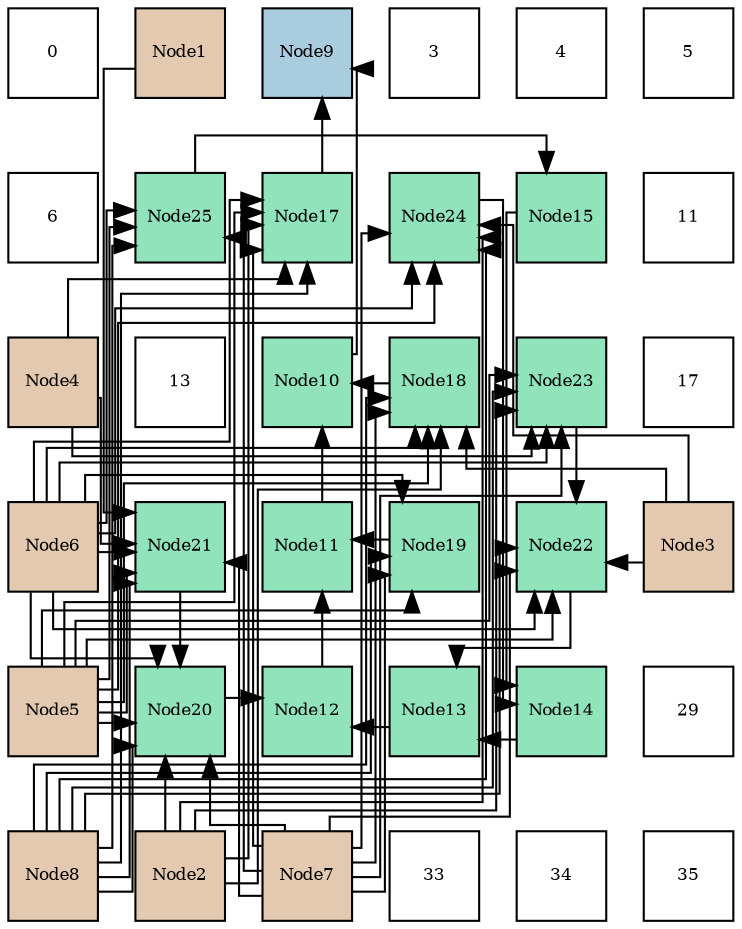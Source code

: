 digraph layout{
 rankdir=TB;
 splines=ortho;
 node [style=filled shape=square fixedsize=true width=0.6];
0[label="0", fontsize=8, fillcolor="#ffffff"];
1[label="Node1", fontsize=8, fillcolor="#e3c9af"];
2[label="Node9", fontsize=8, fillcolor="#a9ccde"];
3[label="3", fontsize=8, fillcolor="#ffffff"];
4[label="4", fontsize=8, fillcolor="#ffffff"];
5[label="5", fontsize=8, fillcolor="#ffffff"];
6[label="6", fontsize=8, fillcolor="#ffffff"];
7[label="Node25", fontsize=8, fillcolor="#91e3bb"];
8[label="Node17", fontsize=8, fillcolor="#91e3bb"];
9[label="Node24", fontsize=8, fillcolor="#91e3bb"];
10[label="Node15", fontsize=8, fillcolor="#91e3bb"];
11[label="11", fontsize=8, fillcolor="#ffffff"];
12[label="Node4", fontsize=8, fillcolor="#e3c9af"];
13[label="13", fontsize=8, fillcolor="#ffffff"];
14[label="Node10", fontsize=8, fillcolor="#91e3bb"];
15[label="Node18", fontsize=8, fillcolor="#91e3bb"];
16[label="Node23", fontsize=8, fillcolor="#91e3bb"];
17[label="17", fontsize=8, fillcolor="#ffffff"];
18[label="Node6", fontsize=8, fillcolor="#e3c9af"];
19[label="Node21", fontsize=8, fillcolor="#91e3bb"];
20[label="Node11", fontsize=8, fillcolor="#91e3bb"];
21[label="Node19", fontsize=8, fillcolor="#91e3bb"];
22[label="Node22", fontsize=8, fillcolor="#91e3bb"];
23[label="Node3", fontsize=8, fillcolor="#e3c9af"];
24[label="Node5", fontsize=8, fillcolor="#e3c9af"];
25[label="Node20", fontsize=8, fillcolor="#91e3bb"];
26[label="Node12", fontsize=8, fillcolor="#91e3bb"];
27[label="Node13", fontsize=8, fillcolor="#91e3bb"];
28[label="Node14", fontsize=8, fillcolor="#91e3bb"];
29[label="29", fontsize=8, fillcolor="#ffffff"];
30[label="Node8", fontsize=8, fillcolor="#e3c9af"];
31[label="Node2", fontsize=8, fillcolor="#e3c9af"];
32[label="Node7", fontsize=8, fillcolor="#e3c9af"];
33[label="33", fontsize=8, fillcolor="#ffffff"];
34[label="34", fontsize=8, fillcolor="#ffffff"];
35[label="35", fontsize=8, fillcolor="#ffffff"];
edge [constraint=false, style=vis];14 -> 2;
8 -> 2;
20 -> 14;
15 -> 14;
26 -> 20;
21 -> 20;
27 -> 26;
25 -> 26;
28 -> 27;
22 -> 27;
10 -> 28;
9 -> 28;
7 -> 10;
19 -> 25;
31 -> 25;
24 -> 25;
18 -> 25;
32 -> 25;
30 -> 25;
16 -> 22;
23 -> 22;
24 -> 22;
18 -> 22;
32 -> 22;
30 -> 22;
31 -> 8;
12 -> 8;
24 -> 8;
18 -> 8;
32 -> 8;
30 -> 8;
31 -> 15;
23 -> 15;
24 -> 15;
18 -> 15;
32 -> 15;
30 -> 15;
24 -> 21;
18 -> 21;
32 -> 21;
30 -> 21;
1 -> 19;
12 -> 19;
24 -> 19;
18 -> 19;
32 -> 19;
30 -> 19;
31 -> 16;
12 -> 16;
24 -> 16;
18 -> 16;
32 -> 16;
30 -> 16;
31 -> 9;
23 -> 9;
24 -> 9;
18 -> 9;
32 -> 9;
30 -> 9;
24 -> 7;
18 -> 7;
32 -> 7;
30 -> 7;
edge [constraint=true, style=invis];
0 -> 6 -> 12 -> 18 -> 24 -> 30;
1 -> 7 -> 13 -> 19 -> 25 -> 31;
2 -> 8 -> 14 -> 20 -> 26 -> 32;
3 -> 9 -> 15 -> 21 -> 27 -> 33;
4 -> 10 -> 16 -> 22 -> 28 -> 34;
5 -> 11 -> 17 -> 23 -> 29 -> 35;
rank = same {0 -> 1 -> 2 -> 3 -> 4 -> 5};
rank = same {6 -> 7 -> 8 -> 9 -> 10 -> 11};
rank = same {12 -> 13 -> 14 -> 15 -> 16 -> 17};
rank = same {18 -> 19 -> 20 -> 21 -> 22 -> 23};
rank = same {24 -> 25 -> 26 -> 27 -> 28 -> 29};
rank = same {30 -> 31 -> 32 -> 33 -> 34 -> 35};
}